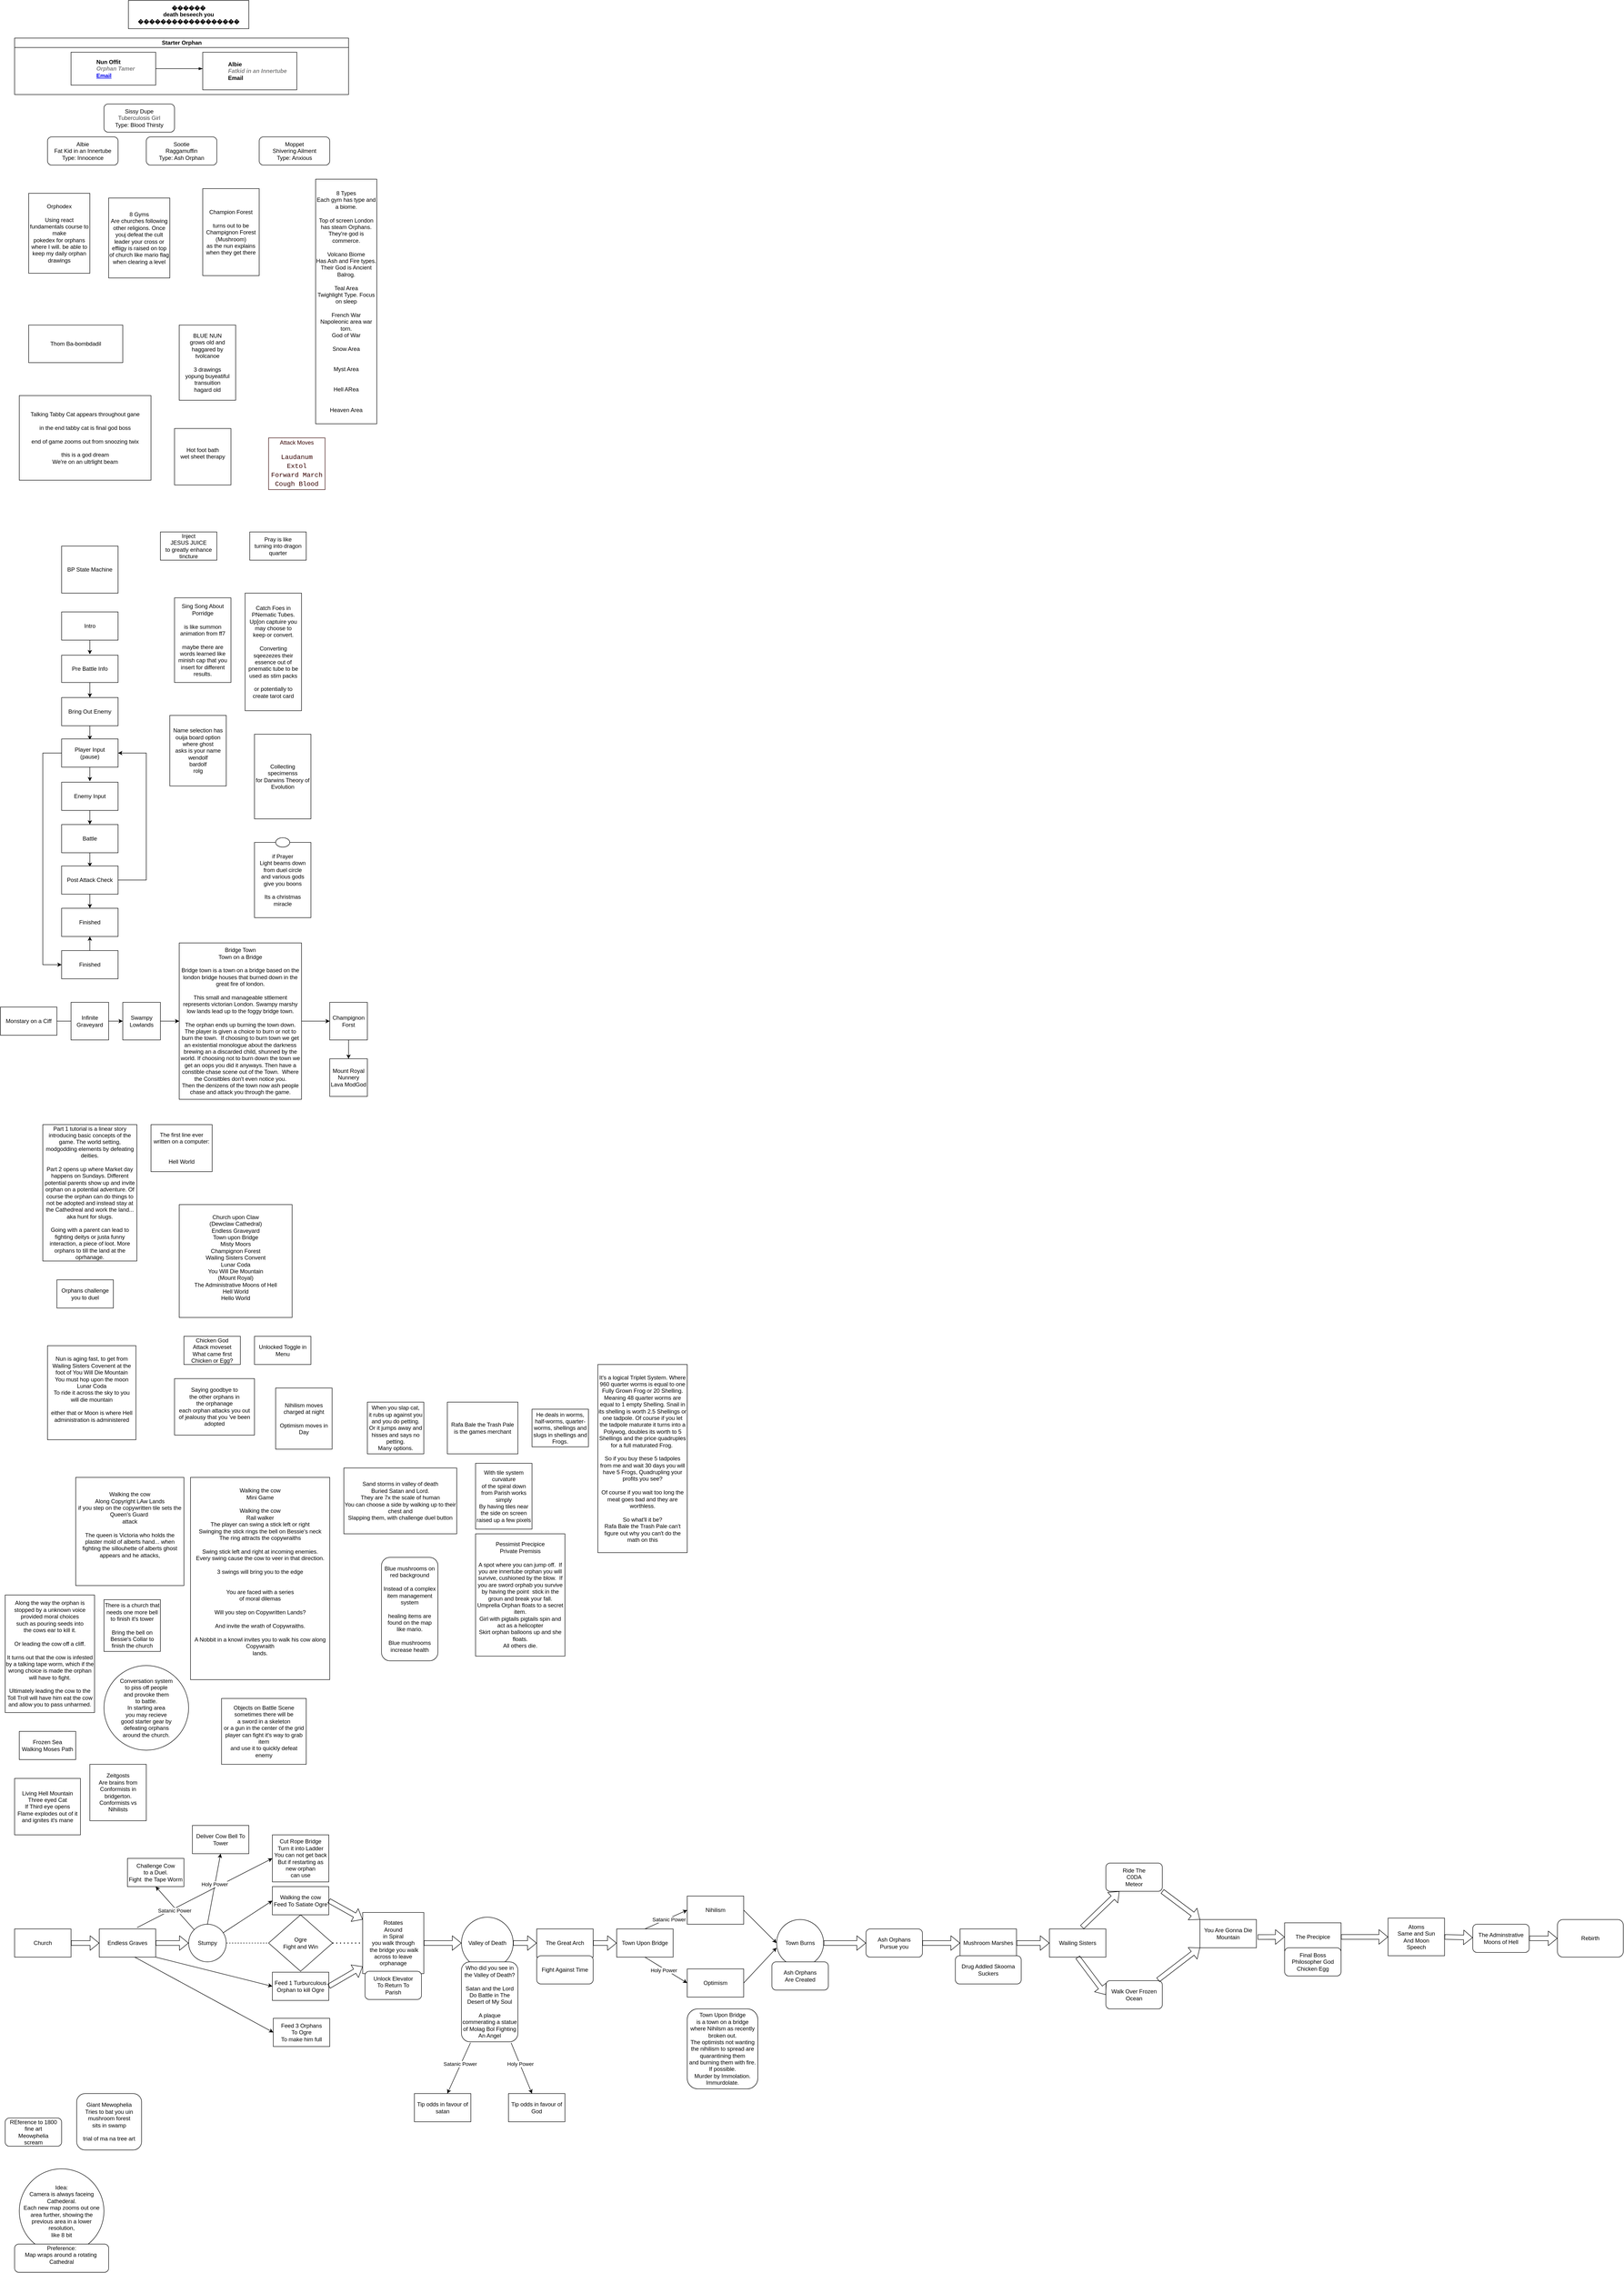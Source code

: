 <mxfile>
    <diagram id="prtHgNgQTEPvFCAcTncT" name="Page-1">
        <mxGraphModel dx="790" dy="664" grid="1" gridSize="10" guides="1" tooltips="1" connect="1" arrows="1" fold="1" page="1" pageScale="1" pageWidth="827" pageHeight="1169" math="0" shadow="0">
            <root>
                <mxCell id="0"/>
                <mxCell id="1" parent="0"/>
                <mxCell id="dNxyNK7c78bLwvsdeMH5-11" value="Starter Orphan" style="swimlane;html=1;startSize=20;horizontal=1;containerType=tree;glass=0;" parent="1" vertex="1">
                    <mxGeometry x="40" y="80" width="710" height="120" as="geometry"/>
                </mxCell>
                <UserObject label="%name%&lt;br&gt;&lt;i style=&quot;color: gray&quot;&gt;%position%&lt;/i&gt;&lt;br&gt;&lt;a href=&quot;mailto:%email%&quot;&gt;Email&lt;/a&gt;" name="Nun Offit" position="Orphan Tamer" location="Office 1" email="me@example.com" placeholders="1" link="https://www.draw.io" id="dNxyNK7c78bLwvsdeMH5-12">
                    <mxCell style="label;image=https://cdn3.iconfinder.com/data/icons/user-avatars-1/512/users-3-128.png;whiteSpace=wrap;html=1;rounded=0;glass=0;treeMoving=1;treeFolding=1;" parent="dNxyNK7c78bLwvsdeMH5-11" vertex="1">
                        <mxGeometry x="120" y="30" width="180" height="70" as="geometry"/>
                    </mxCell>
                </UserObject>
                <mxCell id="dNxyNK7c78bLwvsdeMH5-13" value="" style="endArrow=blockThin;endFill=1;fontSize=11;edgeStyle=elbowEdgeStyle;elbow=vertical;rounded=0;" parent="dNxyNK7c78bLwvsdeMH5-11" source="dNxyNK7c78bLwvsdeMH5-12" target="dNxyNK7c78bLwvsdeMH5-14" edge="1">
                    <mxGeometry relative="1" as="geometry"/>
                </mxCell>
                <UserObject label="Albie&lt;br&gt;&lt;i style=&quot;color: gray&quot;&gt;Fatkid in an Innertube&lt;/i&gt;&lt;br&gt;Email" name="Priest Peter Phillips" position="Orphan Tamer" location="Office 2" placeholders="1" id="dNxyNK7c78bLwvsdeMH5-14">
                    <mxCell style="label;image=https://cdn3.iconfinder.com/data/icons/user-avatars-1/512/users-10-3-128.png;whiteSpace=wrap;html=1;rounded=0;glass=0;treeFolding=1;treeMoving=1;" parent="dNxyNK7c78bLwvsdeMH5-11" vertex="1">
                        <mxGeometry x="400" y="30" width="200" height="80" as="geometry"/>
                    </mxCell>
                </UserObject>
                <mxCell id="9H34w2Jh71Ep6UbLUVoz-1" value="&lt;div&gt;Albie&lt;/div&gt;Fat Kid in an Innertube&lt;div&gt;Type: Innocence&lt;/div&gt;" style="rounded=1;whiteSpace=wrap;html=1;" parent="1" vertex="1">
                    <mxGeometry x="110" y="290" width="150" height="60" as="geometry"/>
                </mxCell>
                <mxCell id="9H34w2Jh71Ep6UbLUVoz-2" value="&lt;div&gt;Sootie&lt;/div&gt;Raggamuffin&lt;br&gt;&lt;div&gt;Type: Ash Orphan&lt;/div&gt;" style="rounded=1;whiteSpace=wrap;html=1;" parent="1" vertex="1">
                    <mxGeometry x="320" y="290" width="150" height="60" as="geometry"/>
                </mxCell>
                <mxCell id="9H34w2Jh71Ep6UbLUVoz-3" value="&lt;div&gt;Moppet&lt;/div&gt;Shivering Ailment&lt;br&gt;&lt;div&gt;Type: Anxious&lt;/div&gt;" style="rounded=1;whiteSpace=wrap;html=1;" parent="1" vertex="1">
                    <mxGeometry x="560" y="290" width="150" height="60" as="geometry"/>
                </mxCell>
                <mxCell id="c4BANhSZFIQ7KN4WRA-t-1" value="Orphodex&lt;div&gt;&lt;br&gt;&lt;/div&gt;&lt;div&gt;Using react fundamentals course to make&lt;/div&gt;&lt;div&gt;pokedex for orphans where I will. be able to keep my daily orphan drawings&lt;/div&gt;" style="rounded=0;whiteSpace=wrap;html=1;" parent="1" vertex="1">
                    <mxGeometry x="70" y="410" width="130" height="170" as="geometry"/>
                </mxCell>
                <mxCell id="lMN6it-LYemtHTq4qIZc-1" value="8 Gyms&lt;div&gt;Are churches following other religions. Once youj defeat the cult leader your cross or effiigy is raised on top of church like mario flag when clearing a level&lt;/div&gt;" style="rounded=0;whiteSpace=wrap;html=1;" parent="1" vertex="1">
                    <mxGeometry x="240" y="420" width="130" height="170" as="geometry"/>
                </mxCell>
                <mxCell id="lMN6it-LYemtHTq4qIZc-2" value="&lt;div&gt;8 Types&lt;/div&gt;&lt;div&gt;Each gym has type and a biome.&lt;/div&gt;&lt;div&gt;&lt;br&gt;&lt;/div&gt;&lt;div&gt;Top of screen London has steam Orphans.&lt;/div&gt;&lt;div&gt;They&#39;re god is commerce.&lt;/div&gt;&lt;div&gt;&lt;br&gt;&lt;/div&gt;&lt;div&gt;Volcano Biome&lt;br&gt;Has Ash and Fire types. Their God is Ancient Balrog.&lt;/div&gt;&lt;div&gt;&lt;br&gt;&lt;/div&gt;&lt;div&gt;Teal Area&lt;/div&gt;&lt;div&gt;Twighlight Type. Focus on sleep&lt;/div&gt;&lt;div&gt;&lt;br&gt;&lt;/div&gt;&lt;div&gt;French War&lt;br&gt;Napoleonic area war torn.&lt;br&gt;God of War&lt;/div&gt;&lt;div&gt;&lt;br&gt;&lt;/div&gt;&lt;div&gt;Snow Area&lt;br&gt;&lt;br&gt;&lt;br&gt;Myst Area&lt;br&gt;&lt;br&gt;&lt;/div&gt;&lt;div&gt;&lt;br&gt;&lt;/div&gt;&lt;div&gt;Hell ARea&lt;/div&gt;&lt;div&gt;&lt;br&gt;&lt;/div&gt;&lt;div&gt;&lt;br&gt;&lt;/div&gt;&lt;div&gt;Heaven Area&lt;/div&gt;" style="rounded=0;whiteSpace=wrap;html=1;" parent="1" vertex="1">
                    <mxGeometry x="680" y="380" width="130" height="520" as="geometry"/>
                </mxCell>
                <mxCell id="1dcjqhPWXCqPS0pfsLZp-1" value="BP State Machine" style="rounded=0;whiteSpace=wrap;html=1;" parent="1" vertex="1">
                    <mxGeometry x="140" y="1160" width="120" height="100" as="geometry"/>
                </mxCell>
                <mxCell id="1dcjqhPWXCqPS0pfsLZp-2" value="Intro" style="rounded=0;whiteSpace=wrap;html=1;" parent="1" vertex="1">
                    <mxGeometry x="140" y="1300" width="120" height="60" as="geometry"/>
                </mxCell>
                <mxCell id="1dcjqhPWXCqPS0pfsLZp-5" value="" style="endArrow=classic;html=1;rounded=0;exitX=0.5;exitY=1;exitDx=0;exitDy=0;entryX=0.5;entryY=0;entryDx=0;entryDy=0;" parent="1" source="1dcjqhPWXCqPS0pfsLZp-2" edge="1">
                    <mxGeometry width="50" height="50" relative="1" as="geometry">
                        <mxPoint x="390" y="1340" as="sourcePoint"/>
                        <mxPoint x="200" y="1390" as="targetPoint"/>
                    </mxGeometry>
                </mxCell>
                <mxCell id="1dcjqhPWXCqPS0pfsLZp-6" value="Pre Battle Info" style="rounded=0;whiteSpace=wrap;html=1;" parent="1" vertex="1">
                    <mxGeometry x="140" y="1392" width="120" height="58" as="geometry"/>
                </mxCell>
                <mxCell id="1dcjqhPWXCqPS0pfsLZp-7" value="" style="endArrow=classic;html=1;rounded=0;exitX=0.5;exitY=1;exitDx=0;exitDy=0;entryX=0.5;entryY=0;entryDx=0;entryDy=0;" parent="1" source="1dcjqhPWXCqPS0pfsLZp-6" edge="1">
                    <mxGeometry width="50" height="50" relative="1" as="geometry">
                        <mxPoint x="390" y="1432" as="sourcePoint"/>
                        <mxPoint x="200" y="1482" as="targetPoint"/>
                    </mxGeometry>
                </mxCell>
                <mxCell id="1dcjqhPWXCqPS0pfsLZp-8" value="Bring Out Enemy" style="rounded=0;whiteSpace=wrap;html=1;" parent="1" vertex="1">
                    <mxGeometry x="140" y="1482" width="120" height="60" as="geometry"/>
                </mxCell>
                <mxCell id="1dcjqhPWXCqPS0pfsLZp-9" value="" style="endArrow=classic;html=1;rounded=0;exitX=0.5;exitY=1;exitDx=0;exitDy=0;entryX=0.5;entryY=0;entryDx=0;entryDy=0;" parent="1" source="1dcjqhPWXCqPS0pfsLZp-8" edge="1">
                    <mxGeometry width="50" height="50" relative="1" as="geometry">
                        <mxPoint x="390" y="1522" as="sourcePoint"/>
                        <mxPoint x="200" y="1572" as="targetPoint"/>
                    </mxGeometry>
                </mxCell>
                <mxCell id="1dcjqhPWXCqPS0pfsLZp-10" value="Player Input&lt;br&gt;(pause)" style="rounded=0;whiteSpace=wrap;html=1;" parent="1" vertex="1">
                    <mxGeometry x="140" y="1570" width="120" height="60" as="geometry"/>
                </mxCell>
                <mxCell id="1dcjqhPWXCqPS0pfsLZp-11" value="" style="endArrow=classic;html=1;rounded=0;exitX=0.5;exitY=1;exitDx=0;exitDy=0;entryX=0.5;entryY=0;entryDx=0;entryDy=0;" parent="1" source="1dcjqhPWXCqPS0pfsLZp-10" edge="1">
                    <mxGeometry width="50" height="50" relative="1" as="geometry">
                        <mxPoint x="390" y="1610" as="sourcePoint"/>
                        <mxPoint x="200" y="1660" as="targetPoint"/>
                    </mxGeometry>
                </mxCell>
                <mxCell id="1dcjqhPWXCqPS0pfsLZp-12" value="Enemy Input" style="rounded=0;whiteSpace=wrap;html=1;" parent="1" vertex="1">
                    <mxGeometry x="140" y="1662" width="120" height="60" as="geometry"/>
                </mxCell>
                <mxCell id="1dcjqhPWXCqPS0pfsLZp-13" value="" style="endArrow=classic;html=1;rounded=0;exitX=0.5;exitY=1;exitDx=0;exitDy=0;entryX=0.5;entryY=0;entryDx=0;entryDy=0;" parent="1" source="1dcjqhPWXCqPS0pfsLZp-12" edge="1">
                    <mxGeometry width="50" height="50" relative="1" as="geometry">
                        <mxPoint x="390" y="1702" as="sourcePoint"/>
                        <mxPoint x="200" y="1752" as="targetPoint"/>
                    </mxGeometry>
                </mxCell>
                <mxCell id="1dcjqhPWXCqPS0pfsLZp-14" value="Battle" style="rounded=0;whiteSpace=wrap;html=1;" parent="1" vertex="1">
                    <mxGeometry x="140" y="1752" width="120" height="60" as="geometry"/>
                </mxCell>
                <mxCell id="1dcjqhPWXCqPS0pfsLZp-15" value="" style="endArrow=classic;html=1;rounded=0;exitX=0.5;exitY=1;exitDx=0;exitDy=0;entryX=0.5;entryY=0;entryDx=0;entryDy=0;" parent="1" source="1dcjqhPWXCqPS0pfsLZp-14" edge="1">
                    <mxGeometry width="50" height="50" relative="1" as="geometry">
                        <mxPoint x="390" y="1792" as="sourcePoint"/>
                        <mxPoint x="200" y="1842" as="targetPoint"/>
                    </mxGeometry>
                </mxCell>
                <mxCell id="1dcjqhPWXCqPS0pfsLZp-16" value="" style="endArrow=classic;html=1;rounded=0;entryX=1;entryY=0.5;entryDx=0;entryDy=0;exitX=1;exitY=0.5;exitDx=0;exitDy=0;" parent="1" source="1dcjqhPWXCqPS0pfsLZp-18" target="1dcjqhPWXCqPS0pfsLZp-10" edge="1">
                    <mxGeometry width="50" height="50" relative="1" as="geometry">
                        <mxPoint x="320" y="1880" as="sourcePoint"/>
                        <mxPoint x="440" y="1540" as="targetPoint"/>
                        <Array as="points">
                            <mxPoint x="320" y="1870"/>
                            <mxPoint x="320" y="1600"/>
                        </Array>
                    </mxGeometry>
                </mxCell>
                <mxCell id="1dcjqhPWXCqPS0pfsLZp-17" value="" style="endArrow=classic;html=1;rounded=0;exitX=0;exitY=0.5;exitDx=0;exitDy=0;entryX=0;entryY=0.5;entryDx=0;entryDy=0;" parent="1" source="1dcjqhPWXCqPS0pfsLZp-10" target="1dcjqhPWXCqPS0pfsLZp-23" edge="1">
                    <mxGeometry width="50" height="50" relative="1" as="geometry">
                        <mxPoint x="390" y="1580" as="sourcePoint"/>
                        <mxPoint x="90" y="2080" as="targetPoint"/>
                        <Array as="points">
                            <mxPoint x="100" y="1600"/>
                            <mxPoint x="100" y="2050"/>
                        </Array>
                    </mxGeometry>
                </mxCell>
                <mxCell id="1dcjqhPWXCqPS0pfsLZp-18" value="Post Attack Check" style="rounded=0;whiteSpace=wrap;html=1;" parent="1" vertex="1">
                    <mxGeometry x="140" y="1840" width="120" height="60" as="geometry"/>
                </mxCell>
                <mxCell id="1dcjqhPWXCqPS0pfsLZp-19" value="" style="endArrow=classic;html=1;rounded=0;exitX=0.5;exitY=1;exitDx=0;exitDy=0;entryX=0.5;entryY=0;entryDx=0;entryDy=0;" parent="1" source="1dcjqhPWXCqPS0pfsLZp-18" edge="1">
                    <mxGeometry width="50" height="50" relative="1" as="geometry">
                        <mxPoint x="390" y="1880" as="sourcePoint"/>
                        <mxPoint x="200" y="1930" as="targetPoint"/>
                    </mxGeometry>
                </mxCell>
                <mxCell id="1dcjqhPWXCqPS0pfsLZp-20" value="Finished" style="rounded=0;whiteSpace=wrap;html=1;" parent="1" vertex="1">
                    <mxGeometry x="140" y="1930" width="120" height="60" as="geometry"/>
                </mxCell>
                <mxCell id="1dcjqhPWXCqPS0pfsLZp-23" value="Finished" style="rounded=0;whiteSpace=wrap;html=1;" parent="1" vertex="1">
                    <mxGeometry x="140" y="2020" width="120" height="60" as="geometry"/>
                </mxCell>
                <mxCell id="1dcjqhPWXCqPS0pfsLZp-26" value="" style="edgeStyle=orthogonalEdgeStyle;rounded=0;orthogonalLoop=1;jettySize=auto;html=1;" parent="1" edge="1">
                    <mxGeometry relative="1" as="geometry">
                        <mxPoint x="200" y="2020" as="sourcePoint"/>
                        <mxPoint x="200" y="1990" as="targetPoint"/>
                        <Array as="points">
                            <mxPoint x="200" y="2010"/>
                            <mxPoint x="200" y="2010"/>
                        </Array>
                    </mxGeometry>
                </mxCell>
                <mxCell id="1dcjqhPWXCqPS0pfsLZp-27" value="BLUE NUN&lt;div&gt;grows old and haggared by tvolcanoe&lt;/div&gt;&lt;div&gt;&lt;br&gt;&lt;/div&gt;&lt;div&gt;3 drawings&lt;/div&gt;&lt;div&gt;yopung buyeatiful&lt;/div&gt;&lt;div&gt;transuition&lt;/div&gt;&lt;div&gt;hagard old&lt;/div&gt;" style="rounded=0;whiteSpace=wrap;html=1;" parent="1" vertex="1">
                    <mxGeometry x="390" y="690" width="120" height="160" as="geometry"/>
                </mxCell>
                <mxCell id="1dcjqhPWXCqPS0pfsLZp-28" value="Thom Ba-bombdadil" style="rounded=0;whiteSpace=wrap;html=1;" parent="1" vertex="1">
                    <mxGeometry x="70" y="690" width="200" height="80" as="geometry"/>
                </mxCell>
                <mxCell id="EJm_T1MfFVbmYTKbSGmN-1" value="Champion Forest&lt;div&gt;&lt;br&gt;&lt;/div&gt;&lt;div&gt;turns out to be&lt;/div&gt;&lt;div&gt;Champignon Forest&lt;/div&gt;&lt;div&gt;(Mushroom)&lt;/div&gt;&lt;div&gt;as the nun explains&lt;/div&gt;&lt;div&gt;when they get there&lt;/div&gt;" style="rounded=0;whiteSpace=wrap;html=1;" parent="1" vertex="1">
                    <mxGeometry x="440" y="400" width="120" height="185" as="geometry"/>
                </mxCell>
                <mxCell id="NaM-DlOi4ERBnAFPFXcm-1" value="Talking Tabby Cat appears throughout gane&lt;div&gt;&lt;br&gt;&lt;/div&gt;&lt;div&gt;in the end tabby cat is final god boss&lt;/div&gt;&lt;div&gt;&lt;br&gt;&lt;/div&gt;&lt;div&gt;end of game zooms out from snoozing twix&lt;/div&gt;&lt;div&gt;&lt;br&gt;&lt;/div&gt;&lt;div&gt;this is a god dream&lt;/div&gt;&lt;div&gt;We&#39;re on an ultrlight beam&lt;/div&gt;" style="rounded=0;whiteSpace=wrap;html=1;" parent="1" vertex="1">
                    <mxGeometry x="50" y="840" width="280" height="180" as="geometry"/>
                </mxCell>
                <mxCell id="_eeatI-6LmOxNyW0kUMp-2" value="Inject&lt;br&gt;JESUS JUICE&lt;div&gt;to greatly enhance tincture&lt;/div&gt;" style="rounded=0;whiteSpace=wrap;html=1;" parent="1" vertex="1">
                    <mxGeometry x="350" y="1130" width="120" height="60" as="geometry"/>
                </mxCell>
                <mxCell id="_eeatI-6LmOxNyW0kUMp-3" value="Sing Song About&lt;div&gt;Porridge&lt;/div&gt;&lt;div&gt;&lt;br&gt;&lt;/div&gt;&lt;div&gt;is like summon animation from ff7&lt;/div&gt;&lt;div&gt;&lt;br&gt;&lt;/div&gt;&lt;div&gt;maybe there are words learned like minish cap that you insert for different results.&lt;/div&gt;" style="rounded=0;whiteSpace=wrap;html=1;" parent="1" vertex="1">
                    <mxGeometry x="380" y="1270" width="120" height="180" as="geometry"/>
                </mxCell>
                <mxCell id="_eeatI-6LmOxNyW0kUMp-4" value="Pray is like&lt;div&gt;turning into dragon quarter&lt;/div&gt;" style="rounded=0;whiteSpace=wrap;html=1;" parent="1" vertex="1">
                    <mxGeometry x="540" y="1130" width="120" height="60" as="geometry"/>
                </mxCell>
                <mxCell id="WhSgem01bFfFkYUl3J8e-1" value="&lt;div&gt;&lt;b&gt;������&lt;/b&gt;&lt;/div&gt;&lt;b&gt;death beseech you&lt;/b&gt;&lt;div&gt;&lt;b&gt;������&lt;/b&gt;&lt;span style=&quot;background-color: transparent;&quot;&gt;&lt;b&gt;������&lt;/b&gt;&lt;/span&gt;&lt;span style=&quot;background-color: transparent;&quot;&gt;&lt;b&gt;������&lt;br&gt;&lt;/b&gt;&lt;/span&gt;&lt;/div&gt;" style="rounded=0;whiteSpace=wrap;html=1;" parent="1" vertex="1">
                    <mxGeometry x="282" width="256" height="60" as="geometry"/>
                </mxCell>
                <mxCell id="WhSgem01bFfFkYUl3J8e-2" value="Catch Foes in PNematic Tubes.&lt;div&gt;Up[on captuire you may choose to&lt;/div&gt;&lt;div&gt;keep or convert.&lt;/div&gt;&lt;div&gt;&lt;br&gt;&lt;/div&gt;&lt;div&gt;Converting sqeezezes their essence out of pnematic tube to be used as stim packs&lt;/div&gt;&lt;div&gt;&lt;br&gt;&lt;/div&gt;&lt;div&gt;or potentially to create tarot card&lt;/div&gt;" style="rounded=0;whiteSpace=wrap;html=1;" parent="1" vertex="1">
                    <mxGeometry x="530" y="1260" width="120" height="250" as="geometry"/>
                </mxCell>
                <mxCell id="WhSgem01bFfFkYUl3J8e-3" value="Name selection has&lt;div&gt;ouija board option&lt;/div&gt;&lt;div&gt;where ghost&lt;/div&gt;&lt;div&gt;asks is your name wendolf&lt;/div&gt;&lt;div&gt;bardolf&lt;/div&gt;&lt;div&gt;rolg&lt;/div&gt;" style="rounded=0;whiteSpace=wrap;html=1;" parent="1" vertex="1">
                    <mxGeometry x="370" y="1520" width="120" height="150" as="geometry"/>
                </mxCell>
                <mxCell id="WhSgem01bFfFkYUl3J8e-4" value="Collecting specimenss&lt;div&gt;for Darwins Theory of&lt;/div&gt;&lt;div&gt;Evolution&lt;/div&gt;" style="rounded=0;whiteSpace=wrap;html=1;" parent="1" vertex="1">
                    <mxGeometry x="550" y="1560" width="120" height="180" as="geometry"/>
                </mxCell>
                <mxCell id="QeXgW6aQJEQ1C3spduMK-1" value="Hot foot bath&lt;div&gt;wet sheet therapy&lt;/div&gt;&lt;div&gt;&lt;br&gt;&lt;/div&gt;" style="rounded=0;whiteSpace=wrap;html=1;" parent="1" vertex="1">
                    <mxGeometry x="380" y="910" width="120" height="120" as="geometry"/>
                </mxCell>
                <mxCell id="zhvqqRehltlr2zDm-ukN-1" value="&lt;font style=&quot;color: rgb(51, 0, 0);&quot;&gt;Attack Moves&lt;/font&gt;&lt;div&gt;&lt;font style=&quot;color: rgb(51, 0, 0);&quot;&gt;&lt;br&gt;&lt;/font&gt;&lt;/div&gt;&lt;div&gt;&lt;div style=&quot;font-family: &amp;quot;Operator Mono Lig&amp;quot;, Menlo, Monaco, &amp;quot;Courier New&amp;quot;, monospace, Consolas, &amp;quot;Courier New&amp;quot;, monospace; font-size: 14px; line-height: 19px; white-space: pre;&quot;&gt;&lt;span style=&quot;background-color: light-dark(#ffffff, var(--ge-dark-color, #121212));&quot;&gt;&lt;font style=&quot;color: rgb(51, 0, 0);&quot;&gt;Laudanum&lt;/font&gt;&lt;/span&gt;&lt;/div&gt;&lt;/div&gt;&lt;div style=&quot;font-family: &amp;quot;Operator Mono Lig&amp;quot;, Menlo, Monaco, &amp;quot;Courier New&amp;quot;, monospace, Consolas, &amp;quot;Courier New&amp;quot;, monospace; font-size: 14px; line-height: 19px; white-space: pre; color: rgb(239, 240, 235);&quot;&gt;&lt;div style=&quot;line-height: 19px;&quot;&gt;&lt;span style=&quot;background-color: light-dark(#ffffff, var(--ge-dark-color, #121212)); color: rgb(90, 247, 142);&quot;&gt;&lt;font style=&quot;color: rgb(51, 0, 0);&quot;&gt;Extol&lt;/font&gt;&lt;/span&gt;&lt;/div&gt;&lt;div style=&quot;line-height: 19px;&quot;&gt;&lt;span style=&quot;background-color: light-dark(#ffffff, var(--ge-dark-color, #121212)); color: rgb(90, 247, 142);&quot;&gt;&lt;font style=&quot;color: rgb(51, 0, 0);&quot;&gt;Forward March&lt;/font&gt;&lt;/span&gt;&lt;/div&gt;&lt;div style=&quot;line-height: 19px;&quot;&gt;&lt;div style=&quot;line-height: 19px;&quot;&gt;&lt;span style=&quot;background-color: light-dark(#ffffff, var(--ge-dark-color, #121212)); color: rgb(90, 247, 142);&quot;&gt;&lt;font style=&quot;color: rgb(51, 0, 0);&quot;&gt;Cough Blood&lt;/font&gt;&lt;/span&gt;&lt;/div&gt;&lt;/div&gt;&lt;/div&gt;" style="rounded=0;whiteSpace=wrap;html=1;strokeColor=#330000;" parent="1" vertex="1">
                    <mxGeometry x="580" y="930" width="120" height="110" as="geometry"/>
                </mxCell>
                <mxCell id="qNe9hVO4kIWgMy4WHAtG-1" value="&lt;div&gt;if Prayer&lt;/div&gt;Light beams down&lt;div&gt;from duel circle&lt;/div&gt;&lt;div&gt;and various gods&lt;/div&gt;&lt;div&gt;give you boons&lt;/div&gt;&lt;div&gt;&lt;br&gt;&lt;/div&gt;&lt;div&gt;Its a christmas&lt;/div&gt;&lt;div&gt;miracle&lt;/div&gt;" style="rounded=0;whiteSpace=wrap;html=1;" parent="1" vertex="1">
                    <mxGeometry x="550" y="1790" width="120" height="160" as="geometry"/>
                </mxCell>
                <mxCell id="qNe9hVO4kIWgMy4WHAtG-2" value="" style="ellipse;whiteSpace=wrap;html=1;" parent="1" vertex="1">
                    <mxGeometry x="595" y="1780" width="30" height="20" as="geometry"/>
                </mxCell>
                <mxCell id="2" value="Bridge Town&lt;br&gt;Town on a Bridge&lt;br&gt;&lt;div&gt;&lt;br&gt;&lt;/div&gt;&lt;div&gt;Bridge town is a town on a bridge based on the london bridge houses that burned down in the great fire of london.&lt;br&gt;&lt;br&gt;This small and manageable sttlement represents victorian London. Swampy marshy low lands lead up to the foggy bridge town.&lt;/div&gt;&lt;div&gt;&lt;br&gt;&lt;/div&gt;&lt;div&gt;The orphan ends up burning the town down. The player is given a choice to burn or not to burn the town.&amp;nbsp; If choosing to burn town we get an existential monologue about the darkness brewing an a discarded child, shunned by the world. If choosing not to burn down the town we get an oops you did it anyways. Then have a constible chase scene out of the Town.&amp;nbsp; Where the Consitbles don&#39;t even notice you.&lt;/div&gt;&lt;div&gt;Then the denizens of the town now ash people chase and attack you through the game.&lt;/div&gt;" style="rounded=0;whiteSpace=wrap;html=1;" parent="1" vertex="1">
                    <mxGeometry x="390" y="2003.75" width="260" height="332.5" as="geometry"/>
                </mxCell>
                <mxCell id="3" value="Monstary on a Ciff" style="rounded=0;whiteSpace=wrap;html=1;" parent="1" vertex="1">
                    <mxGeometry x="10" y="2140" width="120" height="60" as="geometry"/>
                </mxCell>
                <mxCell id="4" value="" style="endArrow=classic;html=1;exitX=1;exitY=0.5;exitDx=0;exitDy=0;" parent="1" source="3" edge="1">
                    <mxGeometry width="50" height="50" relative="1" as="geometry">
                        <mxPoint x="380" y="2240" as="sourcePoint"/>
                        <mxPoint x="200" y="2170" as="targetPoint"/>
                    </mxGeometry>
                </mxCell>
                <mxCell id="5" value="Infinite&lt;div&gt;Graveyard&lt;/div&gt;" style="whiteSpace=wrap;html=1;aspect=fixed;" parent="1" vertex="1">
                    <mxGeometry x="160" y="2130" width="80" height="80" as="geometry"/>
                </mxCell>
                <mxCell id="6" value="" style="endArrow=classic;html=1;exitX=1;exitY=0.5;exitDx=0;exitDy=0;entryX=0;entryY=0.5;entryDx=0;entryDy=0;" parent="1" source="7" target="2" edge="1">
                    <mxGeometry width="50" height="50" relative="1" as="geometry">
                        <mxPoint x="260" y="2240" as="sourcePoint"/>
                        <mxPoint x="310" y="2190" as="targetPoint"/>
                    </mxGeometry>
                </mxCell>
                <mxCell id="8" value="" style="endArrow=classic;html=1;exitX=1;exitY=0.5;exitDx=0;exitDy=0;entryX=0;entryY=0.5;entryDx=0;entryDy=0;" parent="1" source="5" target="7" edge="1">
                    <mxGeometry width="50" height="50" relative="1" as="geometry">
                        <mxPoint x="280" y="2170" as="sourcePoint"/>
                        <mxPoint x="390" y="2170" as="targetPoint"/>
                    </mxGeometry>
                </mxCell>
                <mxCell id="7" value="Swampy&lt;div&gt;Lowlands&lt;/div&gt;" style="whiteSpace=wrap;html=1;aspect=fixed;" parent="1" vertex="1">
                    <mxGeometry x="270" y="2130" width="80" height="80" as="geometry"/>
                </mxCell>
                <mxCell id="9" value="Champignon Forst" style="whiteSpace=wrap;html=1;aspect=fixed;" parent="1" vertex="1">
                    <mxGeometry x="710" y="2130" width="80" height="80" as="geometry"/>
                </mxCell>
                <mxCell id="10" value="" style="endArrow=classic;html=1;exitX=1;exitY=0.5;exitDx=0;exitDy=0;entryX=0;entryY=0.5;entryDx=0;entryDy=0;" parent="1" source="2" target="9" edge="1">
                    <mxGeometry width="50" height="50" relative="1" as="geometry">
                        <mxPoint x="710" y="2240" as="sourcePoint"/>
                        <mxPoint x="760" y="2190" as="targetPoint"/>
                    </mxGeometry>
                </mxCell>
                <mxCell id="11" value="" style="endArrow=classic;html=1;exitX=0.5;exitY=1;exitDx=0;exitDy=0;entryX=0.5;entryY=0;entryDx=0;entryDy=0;" parent="1" source="9" target="12" edge="1">
                    <mxGeometry width="50" height="50" relative="1" as="geometry">
                        <mxPoint x="710" y="2240" as="sourcePoint"/>
                        <mxPoint x="750" y="2260" as="targetPoint"/>
                    </mxGeometry>
                </mxCell>
                <mxCell id="12" value="Mount Royal&lt;div&gt;Nunnery&lt;/div&gt;&lt;div&gt;Lava ModGod&lt;/div&gt;" style="whiteSpace=wrap;html=1;aspect=fixed;" parent="1" vertex="1">
                    <mxGeometry x="710" y="2250" width="80" height="80" as="geometry"/>
                </mxCell>
                <mxCell id="13" value="&lt;div&gt;&lt;span style=&quot;color: rgb(0, 0, 0);&quot;&gt;Sissy Dupe&lt;/span&gt;&lt;/div&gt;&lt;span style=&quot;color: rgb(63, 63, 63);&quot;&gt;Tuberculosis Girl&lt;/span&gt;&lt;br&gt;&lt;div&gt;Type: Blood Thirsty&lt;/div&gt;" style="rounded=1;whiteSpace=wrap;html=1;" parent="1" vertex="1">
                    <mxGeometry x="230" y="220" width="150" height="60" as="geometry"/>
                </mxCell>
                <mxCell id="14" value="Part 1 tutorial is a linear story introducing basic concepts of the game. The world setting, modgodding elements by defeating deities.&lt;div&gt;&lt;br&gt;&lt;/div&gt;&lt;div&gt;Part 2 opens up where Market day happens on Sundays. Different potential parents show up and invite orphan on a potential adventure. Of course the orphan can do things to not be adopted and instead stay at the Cathedreal and work the land... aka hunt for slugs.&lt;/div&gt;&lt;div&gt;&lt;br&gt;&lt;/div&gt;&lt;div&gt;Going with a parent can lead to fighting deitys or justa funny interaction, a piece of loot. More orphans to till the land at the oprhanage.&lt;/div&gt;" style="rounded=0;whiteSpace=wrap;html=1;" parent="1" vertex="1">
                    <mxGeometry x="100" y="2390" width="200" height="290" as="geometry"/>
                </mxCell>
                <mxCell id="15" value="The first line ever written on a computer:&lt;div&gt;&lt;br&gt;&lt;/div&gt;&lt;div&gt;&lt;br&gt;&lt;/div&gt;&lt;div&gt;Hell World&lt;/div&gt;" style="rounded=0;whiteSpace=wrap;html=1;" parent="1" vertex="1">
                    <mxGeometry x="330" y="2390" width="130" height="100" as="geometry"/>
                </mxCell>
                <mxCell id="YjPkbUaIYx_jNYHQSDdL-15" value="&lt;div&gt;&lt;span style=&quot;background-color: transparent; color: light-dark(rgb(0, 0, 0), rgb(255, 255, 255));&quot;&gt;Church upon Claw&lt;/span&gt;&lt;/div&gt;&lt;div&gt;&lt;span style=&quot;background-color: transparent; color: light-dark(rgb(0, 0, 0), rgb(255, 255, 255));&quot;&gt;(&lt;/span&gt;&lt;span style=&quot;background-color: transparent; color: light-dark(rgb(0, 0, 0), rgb(255, 255, 255));&quot;&gt;Dewclaw Cathedral)&lt;/span&gt;&lt;/div&gt;&lt;div&gt;Endless Graveyard&lt;/div&gt;&lt;div&gt;Town upon Bridge&lt;/div&gt;&lt;div&gt;Misty Moors&lt;/div&gt;&lt;div&gt;Champignon Forest&lt;/div&gt;&lt;div&gt;Wailing Sisters Convent&lt;/div&gt;&lt;div&gt;Lunar Coda&lt;/div&gt;&lt;div&gt;You Will Die Mountain&lt;/div&gt;&lt;div&gt;(Mount Royal)&lt;/div&gt;&lt;div&gt;The Administrative Moons of Hell&lt;/div&gt;&lt;div&gt;Hell World&lt;/div&gt;&lt;div&gt;Hello World&lt;/div&gt;&lt;div&gt;&lt;br&gt;&lt;/div&gt;" style="rounded=0;whiteSpace=wrap;html=1;" parent="1" vertex="1">
                    <mxGeometry x="390" y="2560" width="240" height="240" as="geometry"/>
                </mxCell>
                <mxCell id="YjPkbUaIYx_jNYHQSDdL-16" value="Nun is aging fast, to get from Wailing Sisters Covenent at the foot of You Will Die Mountain&lt;div&gt;You must hop upon the moon&lt;/div&gt;&lt;div&gt;Lunar Coda&lt;/div&gt;&lt;div&gt;To ride it across the sky to you&lt;/div&gt;&lt;div&gt;will die mountain&lt;/div&gt;&lt;div&gt;&lt;br&gt;&lt;/div&gt;&lt;div&gt;either that or Moon is where Hell administration is administered&lt;br&gt;&lt;div&gt;&lt;br&gt;&lt;/div&gt;&lt;/div&gt;" style="rounded=0;whiteSpace=wrap;html=1;" parent="1" vertex="1">
                    <mxGeometry x="110" y="2860" width="188" height="200" as="geometry"/>
                </mxCell>
                <mxCell id="YjPkbUaIYx_jNYHQSDdL-17" value="Chicken God&lt;div&gt;Attack moveset&lt;/div&gt;&lt;div&gt;What came first&lt;/div&gt;&lt;div&gt;Chicken or Egg?&lt;/div&gt;" style="rounded=0;whiteSpace=wrap;html=1;" parent="1" vertex="1">
                    <mxGeometry x="400" y="2840" width="120" height="60" as="geometry"/>
                </mxCell>
                <mxCell id="16" value="Unlocked Toggle in Menu" style="rounded=0;whiteSpace=wrap;html=1;" parent="1" vertex="1">
                    <mxGeometry x="550" y="2840" width="120" height="60" as="geometry"/>
                </mxCell>
                <mxCell id="58IuxtUkfn7E68bcIEmH-16" value="Nihilism moves charged at night&lt;div&gt;&lt;br&gt;&lt;/div&gt;&lt;div&gt;Optimism moves in Day&lt;/div&gt;" style="rounded=0;whiteSpace=wrap;html=1;" parent="1" vertex="1">
                    <mxGeometry x="595" y="2950" width="120" height="130" as="geometry"/>
                </mxCell>
                <mxCell id="17" value="Orphans challenge you to duel" style="rounded=0;whiteSpace=wrap;html=1;" parent="1" vertex="1">
                    <mxGeometry x="130" y="2720" width="120" height="60" as="geometry"/>
                </mxCell>
                <mxCell id="FhYe4CfdeehGhFqYvxai-17" value="Walking the cow&lt;div&gt;Along Copyright LAw Lands&lt;/div&gt;&lt;div&gt;if you step on the copywritten tile sets the Queen&#39;s Guard&amp;nbsp;&lt;/div&gt;&lt;div&gt;attack&lt;/div&gt;&lt;div&gt;&lt;br&gt;&lt;/div&gt;&lt;div&gt;The queen is Victoria who holds the plaster mold of alberts hand... when fighting the sillouhette of alberts ghost appears and he attacks,&lt;/div&gt;&lt;div&gt;&lt;br&gt;&lt;/div&gt;&lt;div&gt;&lt;br&gt;&lt;/div&gt;" style="whiteSpace=wrap;html=1;aspect=fixed;" parent="1" vertex="1">
                    <mxGeometry x="170" y="3140" width="230" height="230" as="geometry"/>
                </mxCell>
                <mxCell id="ge01rvNQZDmTp5gs2OYc-17" value="Walking the cow&lt;div&gt;Mini Game&lt;/div&gt;&lt;div&gt;&lt;br&gt;&lt;/div&gt;&lt;div&gt;Walking the cow&lt;/div&gt;&lt;div&gt;Rail walker&lt;/div&gt;&lt;div&gt;The player can swing a stick left or right&lt;/div&gt;&lt;div&gt;Swinging the stick rings the bell on Bessie&#39;s neck&lt;/div&gt;&lt;div&gt;The ring attracts the copywraiths&lt;/div&gt;&lt;div&gt;&lt;br&gt;&lt;/div&gt;&lt;div&gt;Swing stick left and right at incoming enemies.&lt;/div&gt;&lt;div&gt;Every swing cause the cow to veer in that direction.&lt;/div&gt;&lt;div&gt;&lt;br&gt;&lt;/div&gt;&lt;div&gt;3 swings will bring you to the edge&lt;/div&gt;&lt;div&gt;&lt;br&gt;&lt;div&gt;&lt;br&gt;&lt;/div&gt;&lt;div&gt;You are faced with a series&lt;/div&gt;&lt;div&gt;of moral dilemas&lt;/div&gt;&lt;div&gt;&lt;br&gt;&lt;/div&gt;&lt;div&gt;Will you step on Copywritten Lands?&lt;/div&gt;&lt;div&gt;&lt;br&gt;&lt;/div&gt;&lt;div&gt;And invite the wrath of Copywraiths.&lt;/div&gt;&lt;div&gt;&lt;br&gt;&lt;/div&gt;&lt;div&gt;A Nobbit in a knowl invites you to walk his cow along Copywraith&lt;/div&gt;&lt;div&gt;lands.&lt;/div&gt;&lt;div&gt;&lt;br&gt;&lt;/div&gt;&lt;div&gt;&lt;br&gt;&lt;/div&gt;&lt;/div&gt;" style="rounded=0;whiteSpace=wrap;html=1;" parent="1" vertex="1">
                    <mxGeometry x="414" y="3140" width="296" height="430" as="geometry"/>
                </mxCell>
                <mxCell id="ge01rvNQZDmTp5gs2OYc-18" value="There is a church that&lt;div&gt;needs one more bell&lt;/div&gt;&lt;div&gt;to finish it&#39;s tower&lt;/div&gt;&lt;div&gt;&lt;br&gt;&lt;/div&gt;&lt;div&gt;Bring the bell on Bessie&#39;s Collar to&lt;/div&gt;&lt;div&gt;finish the church&lt;/div&gt;" style="rounded=0;whiteSpace=wrap;html=1;" parent="1" vertex="1">
                    <mxGeometry x="230" y="3400" width="120" height="110" as="geometry"/>
                </mxCell>
                <mxCell id="ge01rvNQZDmTp5gs2OYc-20" value="Saying goodbye to&lt;div&gt;the other orphans in&lt;/div&gt;&lt;div&gt;the orphanage&lt;/div&gt;&lt;div&gt;each orphan attacks you out&lt;/div&gt;&lt;div&gt;of jealousy that you &#39;ve been&lt;/div&gt;&lt;div&gt;adopted&lt;/div&gt;" style="rounded=0;whiteSpace=wrap;html=1;" parent="1" vertex="1">
                    <mxGeometry x="380" y="2930" width="170" height="120" as="geometry"/>
                </mxCell>
                <mxCell id="ge01rvNQZDmTp5gs2OYc-21" value="Along the way the orphan is stopped by a unknown voice&lt;div&gt;provided moral choices&lt;/div&gt;&lt;div&gt;such as pouring seeds into&lt;/div&gt;&lt;div&gt;the cows ear to kill it.&lt;/div&gt;&lt;div&gt;&lt;br&gt;&lt;/div&gt;&lt;div&gt;Or leading the cow off a cliff.&lt;/div&gt;&lt;div&gt;&lt;br&gt;&lt;/div&gt;&lt;div&gt;It turns out that the cow is infested by a talking tape worm, which if the wrong choice is made the orphan will have to fight.&lt;/div&gt;&lt;div&gt;&lt;br&gt;&lt;/div&gt;&lt;div&gt;Ultimately leading the cow to the Toll Troll will have him eat the cow and allow you to pass unharmed.&lt;/div&gt;" style="rounded=0;whiteSpace=wrap;html=1;" parent="1" vertex="1">
                    <mxGeometry x="20" y="3390" width="190" height="250" as="geometry"/>
                </mxCell>
                <mxCell id="18" value="Frozen Sea&lt;div&gt;Walking Moses Path&lt;/div&gt;" style="rounded=0;whiteSpace=wrap;html=1;" parent="1" vertex="1">
                    <mxGeometry x="50" y="3680" width="120" height="60" as="geometry"/>
                </mxCell>
                <mxCell id="19" value="&lt;div&gt;Living Hell Mountain&lt;/div&gt;Three eyed Cat&lt;div&gt;If Third eye opens&lt;/div&gt;&lt;div&gt;Flame explodes out of it&lt;/div&gt;&lt;div&gt;and ignites it&#39;s mane&lt;/div&gt;" style="rounded=0;whiteSpace=wrap;html=1;" parent="1" vertex="1">
                    <mxGeometry x="40" y="3780" width="140" height="120" as="geometry"/>
                </mxCell>
                <mxCell id="20" value="Zeitgosts&lt;div&gt;Are brains from Conformists in bridgerton.&lt;/div&gt;&lt;div&gt;Conformists vs Nihilists&lt;/div&gt;" style="rounded=0;whiteSpace=wrap;html=1;" parent="1" vertex="1">
                    <mxGeometry x="200" y="3750" width="120" height="120" as="geometry"/>
                </mxCell>
                <mxCell id="21" value="Conversation system&lt;div&gt;to piss off people&lt;/div&gt;&lt;div&gt;and provoke them&lt;/div&gt;&lt;div&gt;to battle.&lt;/div&gt;&lt;div&gt;In starting area&lt;/div&gt;&lt;div&gt;you may recieve&lt;/div&gt;&lt;div&gt;good starter gear by&lt;/div&gt;&lt;div&gt;defeating orphans&lt;/div&gt;&lt;div&gt;around the church.&lt;/div&gt;" style="ellipse;whiteSpace=wrap;html=1;aspect=fixed;" parent="1" vertex="1">
                    <mxGeometry x="230" y="3540" width="180" height="180" as="geometry"/>
                </mxCell>
                <mxCell id="22" value="Church" style="rounded=0;whiteSpace=wrap;html=1;" parent="1" vertex="1">
                    <mxGeometry x="40" y="4100" width="120" height="60" as="geometry"/>
                </mxCell>
                <mxCell id="23" value="" style="shape=flexArrow;endArrow=classic;html=1;exitX=1;exitY=0.5;exitDx=0;exitDy=0;" parent="1" source="22" edge="1">
                    <mxGeometry width="50" height="50" relative="1" as="geometry">
                        <mxPoint x="170" y="4130" as="sourcePoint"/>
                        <mxPoint x="220" y="4130" as="targetPoint"/>
                    </mxGeometry>
                </mxCell>
                <mxCell id="24" value="Endless Graves" style="rounded=0;whiteSpace=wrap;html=1;" parent="1" vertex="1">
                    <mxGeometry x="220" y="4100" width="120" height="60" as="geometry"/>
                </mxCell>
                <mxCell id="26" value="" style="shape=flexArrow;endArrow=classic;html=1;exitX=1;exitY=0.5;exitDx=0;exitDy=0;" parent="1" source="24" edge="1">
                    <mxGeometry width="50" height="50" relative="1" as="geometry">
                        <mxPoint x="170" y="4140" as="sourcePoint"/>
                        <mxPoint x="410" y="4130" as="targetPoint"/>
                    </mxGeometry>
                </mxCell>
                <mxCell id="28" value="Walking the cow&lt;div&gt;Feed To Satiate Ogre&lt;/div&gt;" style="rounded=0;whiteSpace=wrap;html=1;" parent="1" vertex="1">
                    <mxGeometry x="588" y="4010" width="120" height="60" as="geometry"/>
                </mxCell>
                <mxCell id="29" value="" style="shape=flexArrow;endArrow=classic;html=1;exitX=1;exitY=0.5;exitDx=0;exitDy=0;" parent="1" source="28" edge="1">
                    <mxGeometry width="50" height="50" relative="1" as="geometry">
                        <mxPoint x="710" y="4050" as="sourcePoint"/>
                        <mxPoint x="780" y="4080" as="targetPoint"/>
                    </mxGeometry>
                </mxCell>
                <mxCell id="30" value="Feed 1 Turburculous Orphan to kill Ogre" style="rounded=0;whiteSpace=wrap;html=1;" parent="1" vertex="1">
                    <mxGeometry x="588" y="4192" width="120" height="60" as="geometry"/>
                </mxCell>
                <mxCell id="31" value="" style="shape=flexArrow;endArrow=classic;html=1;exitX=1;exitY=0.5;exitDx=0;exitDy=0;" parent="1" source="30" edge="1">
                    <mxGeometry width="50" height="50" relative="1" as="geometry">
                        <mxPoint x="710" y="4192" as="sourcePoint"/>
                        <mxPoint x="780" y="4180" as="targetPoint"/>
                    </mxGeometry>
                </mxCell>
                <mxCell id="34" value="Objects on Battle Scene&lt;div&gt;sometimes there will be&lt;/div&gt;&lt;div&gt;a sword in a skeleton&lt;/div&gt;&lt;div&gt;or a gun in the center of the grid&lt;/div&gt;&lt;div&gt;player can fight it&#39;s way to grab item&lt;/div&gt;&lt;div&gt;and use it to quickly defeat&lt;/div&gt;&lt;div&gt;enemy&lt;/div&gt;" style="rounded=0;whiteSpace=wrap;html=1;" parent="1" vertex="1">
                    <mxGeometry x="480" y="3610" width="180" height="140" as="geometry"/>
                </mxCell>
                <mxCell id="36" value="Ogre&lt;div&gt;Fight and Win&lt;/div&gt;" style="rhombus;whiteSpace=wrap;html=1;" parent="1" vertex="1">
                    <mxGeometry x="580" y="4070" width="136" height="120" as="geometry"/>
                </mxCell>
                <mxCell id="37" value="" style="endArrow=classic;html=1;entryX=0;entryY=0.5;entryDx=0;entryDy=0;" parent="1" source="54" target="28" edge="1">
                    <mxGeometry width="50" height="50" relative="1" as="geometry">
                        <mxPoint x="430" y="4160" as="sourcePoint"/>
                        <mxPoint x="480" y="4110" as="targetPoint"/>
                    </mxGeometry>
                </mxCell>
                <mxCell id="38" value="" style="endArrow=classic;html=1;exitX=1;exitY=1;exitDx=0;exitDy=0;entryX=0;entryY=0.5;entryDx=0;entryDy=0;" parent="1" source="24" target="30" edge="1">
                    <mxGeometry width="50" height="50" relative="1" as="geometry">
                        <mxPoint x="430" y="4160" as="sourcePoint"/>
                        <mxPoint x="480" y="4110" as="targetPoint"/>
                    </mxGeometry>
                </mxCell>
                <mxCell id="39" value="&lt;div&gt;REference to 1800 fine art&lt;/div&gt;Meowphelia&lt;div&gt;scream&lt;/div&gt;" style="rounded=1;whiteSpace=wrap;html=1;" parent="1" vertex="1">
                    <mxGeometry x="20" y="4502" width="120" height="60" as="geometry"/>
                </mxCell>
                <mxCell id="40" value="Giant Mewophelia&lt;div&gt;Tries to bat you uin mushroom forest&lt;/div&gt;&lt;div&gt;sits in swamp&lt;/div&gt;&lt;div&gt;&lt;br&gt;&lt;/div&gt;&lt;div&gt;trial of ma na tree art&lt;/div&gt;" style="rounded=1;whiteSpace=wrap;html=1;" parent="1" vertex="1">
                    <mxGeometry x="172" y="4450" width="138" height="120" as="geometry"/>
                </mxCell>
                <mxCell id="41" value="Idea:&lt;div&gt;Camera is always faceing Cathederal.&lt;/div&gt;&lt;div&gt;Each new map zooms out one area further, showing the previous area in a lower resolution,&lt;/div&gt;&lt;div&gt;like 8 bit&lt;/div&gt;" style="ellipse;whiteSpace=wrap;html=1;aspect=fixed;" parent="1" vertex="1">
                    <mxGeometry x="50" y="4610" width="180" height="180" as="geometry"/>
                </mxCell>
                <mxCell id="43" value="Preference:&lt;div&gt;Map wraps around a rotating&amp;nbsp;&lt;/div&gt;&lt;div&gt;Cathedral&lt;/div&gt;&lt;div&gt;&lt;br&gt;&lt;/div&gt;" style="rounded=1;whiteSpace=wrap;html=1;" parent="1" vertex="1">
                    <mxGeometry x="40" y="4770" width="200" height="60" as="geometry"/>
                </mxCell>
                <mxCell id="44" value="" style="endArrow=classic;html=1;exitX=0.623;exitY=0.993;exitDx=0;exitDy=0;exitPerimeter=0;entryX=0;entryY=0.5;entryDx=0;entryDy=0;" parent="1" source="24" target="45" edge="1">
                    <mxGeometry width="50" height="50" relative="1" as="geometry">
                        <mxPoint x="440" y="4250" as="sourcePoint"/>
                        <mxPoint x="400" y="4330" as="targetPoint"/>
                    </mxGeometry>
                </mxCell>
                <mxCell id="45" value="Feed 3 Orphans&lt;div&gt;To Ogre&lt;/div&gt;&lt;div&gt;To make him full&lt;/div&gt;" style="rounded=0;whiteSpace=wrap;html=1;" parent="1" vertex="1">
                    <mxGeometry x="590" y="4290" width="120" height="60" as="geometry"/>
                </mxCell>
                <mxCell id="46" value="&lt;span style=&quot;color: rgb(0, 0, 0);&quot;&gt;Cut Rope Bridge&lt;/span&gt;&lt;div&gt;Turn it into Ladder&lt;/div&gt;&lt;div&gt;You can not get back&lt;/div&gt;&lt;div&gt;But if restarting as new orphan&lt;/div&gt;&lt;div&gt;can use&lt;/div&gt;" style="rounded=0;whiteSpace=wrap;html=1;" parent="1" vertex="1">
                    <mxGeometry x="588" y="3900" width="120" height="100" as="geometry"/>
                </mxCell>
                <mxCell id="47" value="" style="endArrow=classic;html=1;exitX=0.67;exitY=-0.047;exitDx=0;exitDy=0;exitPerimeter=0;entryX=0;entryY=0.5;entryDx=0;entryDy=0;" parent="1" source="24" target="46" edge="1">
                    <mxGeometry width="50" height="50" relative="1" as="geometry">
                        <mxPoint x="440" y="4010" as="sourcePoint"/>
                        <mxPoint x="490" y="3960" as="targetPoint"/>
                    </mxGeometry>
                </mxCell>
                <mxCell id="49" value="" style="endArrow=classic;html=1;exitX=0.5;exitY=0;exitDx=0;exitDy=0;entryX=0.5;entryY=1;entryDx=0;entryDy=0;" parent="1" source="54" target="53" edge="1">
                    <mxGeometry relative="1" as="geometry">
                        <mxPoint x="300" y="4230" as="sourcePoint"/>
                        <mxPoint x="280" y="4010" as="targetPoint"/>
                    </mxGeometry>
                </mxCell>
                <mxCell id="52" value="Holy Power" style="edgeLabel;html=1;align=center;verticalAlign=middle;resizable=0;points=[];" parent="49" vertex="1" connectable="0">
                    <mxGeometry x="0.007" y="6" relative="1" as="geometry">
                        <mxPoint x="7" y="-8" as="offset"/>
                    </mxGeometry>
                </mxCell>
                <mxCell id="53" value="Deliver Cow Bell To&lt;div&gt;Tower&lt;/div&gt;" style="rounded=0;whiteSpace=wrap;html=1;" parent="1" vertex="1">
                    <mxGeometry x="418" y="3880" width="120" height="60" as="geometry"/>
                </mxCell>
                <mxCell id="54" value="Stumpy" style="ellipse;whiteSpace=wrap;html=1;aspect=fixed;" parent="1" vertex="1">
                    <mxGeometry x="410" y="4090" width="80" height="80" as="geometry"/>
                </mxCell>
                <mxCell id="55" value="Challenge Cow&lt;div&gt;to a Duel.&lt;/div&gt;&lt;div&gt;Fight&amp;nbsp; the Tape Worm&lt;/div&gt;" style="rounded=0;whiteSpace=wrap;html=1;" parent="1" vertex="1">
                    <mxGeometry x="280" y="3950" width="120" height="60" as="geometry"/>
                </mxCell>
                <mxCell id="56" value="" style="endArrow=classic;html=1;exitX=0;exitY=0;exitDx=0;exitDy=0;entryX=0.5;entryY=1;entryDx=0;entryDy=0;" parent="1" source="54" target="55" edge="1">
                    <mxGeometry relative="1" as="geometry">
                        <mxPoint x="469.76" y="4233" as="sourcePoint"/>
                        <mxPoint x="594.76" y="4020" as="targetPoint"/>
                    </mxGeometry>
                </mxCell>
                <mxCell id="58" value="Satanic Power" style="edgeLabel;html=1;align=center;verticalAlign=middle;resizable=0;points=[];" parent="56" vertex="1" connectable="0">
                    <mxGeometry x="0.007" y="6" relative="1" as="geometry">
                        <mxPoint x="4" y="1" as="offset"/>
                    </mxGeometry>
                </mxCell>
                <mxCell id="59" value="Valley of Death" style="ellipse;whiteSpace=wrap;html=1;aspect=fixed;" parent="1" vertex="1">
                    <mxGeometry x="990" y="4075" width="110" height="110" as="geometry"/>
                </mxCell>
                <mxCell id="60" value="Rotates&lt;div&gt;Around&lt;/div&gt;&lt;div&gt;in Spiral&lt;/div&gt;&lt;div&gt;you walk through&lt;/div&gt;&lt;div&gt;&amp;nbsp;the bridge you walk across to leave orphanage&lt;/div&gt;" style="whiteSpace=wrap;html=1;aspect=fixed;" parent="1" vertex="1">
                    <mxGeometry x="780" y="4065" width="130" height="130" as="geometry"/>
                </mxCell>
                <mxCell id="61" value="Unlock Elevator&lt;div&gt;To Return To&lt;/div&gt;&lt;div&gt;Parish&lt;/div&gt;" style="rounded=1;whiteSpace=wrap;html=1;" parent="1" vertex="1">
                    <mxGeometry x="785" y="4190" width="120" height="60" as="geometry"/>
                </mxCell>
                <mxCell id="62" value="" style="shape=flexArrow;endArrow=classic;html=1;exitX=1;exitY=0.5;exitDx=0;exitDy=0;" parent="1" source="60" target="59" edge="1">
                    <mxGeometry width="50" height="50" relative="1" as="geometry">
                        <mxPoint x="950" y="4060" as="sourcePoint"/>
                        <mxPoint x="1000" y="4010" as="targetPoint"/>
                    </mxGeometry>
                </mxCell>
                <mxCell id="63" value="Who did you see in the Valley of Death?&lt;div&gt;&lt;br&gt;&lt;/div&gt;&lt;div&gt;Satan and the Lord Do Battle in The Desert of My Soul&lt;/div&gt;&lt;div&gt;&lt;br&gt;&lt;/div&gt;&lt;div&gt;A plaque commerating a statue&lt;/div&gt;&lt;div&gt;of Molag Bol Fighting&lt;/div&gt;&lt;div&gt;An Angel&lt;/div&gt;" style="rounded=1;whiteSpace=wrap;html=1;" parent="1" vertex="1">
                    <mxGeometry x="990" y="4170" width="120" height="170" as="geometry"/>
                </mxCell>
                <mxCell id="65" value="" style="shape=flexArrow;endArrow=classic;html=1;exitX=1;exitY=0.5;exitDx=0;exitDy=0;" parent="1" source="59" target="66" edge="1">
                    <mxGeometry width="50" height="50" relative="1" as="geometry">
                        <mxPoint x="1190" y="4080" as="sourcePoint"/>
                        <mxPoint x="1200" y="4130" as="targetPoint"/>
                    </mxGeometry>
                </mxCell>
                <mxCell id="66" value="The Great Arch" style="rounded=0;whiteSpace=wrap;html=1;" parent="1" vertex="1">
                    <mxGeometry x="1150" y="4100" width="120" height="60" as="geometry"/>
                </mxCell>
                <mxCell id="72" value="Town Upon Bridge" style="rounded=0;whiteSpace=wrap;html=1;" parent="1" vertex="1">
                    <mxGeometry x="1320" y="4100" width="120" height="60" as="geometry"/>
                </mxCell>
                <mxCell id="73" value="" style="shape=flexArrow;endArrow=classic;html=1;exitX=1;exitY=0.5;exitDx=0;exitDy=0;entryX=0;entryY=0.5;entryDx=0;entryDy=0;" parent="1" source="66" target="72" edge="1">
                    <mxGeometry width="50" height="50" relative="1" as="geometry">
                        <mxPoint x="1270" y="4080" as="sourcePoint"/>
                        <mxPoint x="1320" y="4030" as="targetPoint"/>
                    </mxGeometry>
                </mxCell>
                <mxCell id="74" value="" style="endArrow=classic;html=1;exitX=0.5;exitY=0;exitDx=0;exitDy=0;entryX=0;entryY=0.5;entryDx=0;entryDy=0;" parent="1" source="72" target="76" edge="1">
                    <mxGeometry width="50" height="50" relative="1" as="geometry">
                        <mxPoint x="1370" y="4080" as="sourcePoint"/>
                        <mxPoint x="1440" y="4000" as="targetPoint"/>
                    </mxGeometry>
                </mxCell>
                <mxCell id="78" value="Satanic Power" style="edgeLabel;html=1;align=center;verticalAlign=middle;resizable=0;points=[];" parent="74" vertex="1" connectable="0">
                    <mxGeometry x="0.103" y="-2" relative="1" as="geometry">
                        <mxPoint as="offset"/>
                    </mxGeometry>
                </mxCell>
                <mxCell id="75" value="" style="endArrow=classic;html=1;exitX=0.5;exitY=1;exitDx=0;exitDy=0;entryX=0;entryY=0.5;entryDx=0;entryDy=0;" parent="1" source="72" target="77" edge="1">
                    <mxGeometry width="50" height="50" relative="1" as="geometry">
                        <mxPoint x="1370" y="4080" as="sourcePoint"/>
                        <mxPoint x="1460" y="4250" as="targetPoint"/>
                    </mxGeometry>
                </mxCell>
                <mxCell id="79" value="Holy Power" style="edgeLabel;html=1;align=center;verticalAlign=middle;resizable=0;points=[];" parent="75" vertex="1" connectable="0">
                    <mxGeometry x="-0.09" y="-2" relative="1" as="geometry">
                        <mxPoint y="1" as="offset"/>
                    </mxGeometry>
                </mxCell>
                <mxCell id="76" value="Nihilism" style="rounded=0;whiteSpace=wrap;html=1;" parent="1" vertex="1">
                    <mxGeometry x="1470" y="4030" width="120" height="60" as="geometry"/>
                </mxCell>
                <mxCell id="77" value="Optimism" style="rounded=0;whiteSpace=wrap;html=1;" parent="1" vertex="1">
                    <mxGeometry x="1470" y="4185" width="120" height="60" as="geometry"/>
                </mxCell>
                <mxCell id="80" value="" style="endArrow=none;dashed=1;html=1;exitX=1;exitY=0.5;exitDx=0;exitDy=0;entryX=0;entryY=0.5;entryDx=0;entryDy=0;" parent="1" source="54" target="36" edge="1">
                    <mxGeometry width="50" height="50" relative="1" as="geometry">
                        <mxPoint x="570" y="4080" as="sourcePoint"/>
                        <mxPoint x="620" y="4030" as="targetPoint"/>
                    </mxGeometry>
                </mxCell>
                <mxCell id="81" value="" style="endArrow=none;dashed=1;html=1;dashPattern=1 3;strokeWidth=2;exitX=1;exitY=0.5;exitDx=0;exitDy=0;entryX=0;entryY=0.5;entryDx=0;entryDy=0;" parent="1" source="36" target="60" edge="1">
                    <mxGeometry width="50" height="50" relative="1" as="geometry">
                        <mxPoint x="690" y="4080" as="sourcePoint"/>
                        <mxPoint x="740" y="4030" as="targetPoint"/>
                    </mxGeometry>
                </mxCell>
                <mxCell id="82" value="" style="endArrow=classic;html=1;exitX=1;exitY=0.5;exitDx=0;exitDy=0;" parent="1" source="77" edge="1">
                    <mxGeometry width="50" height="50" relative="1" as="geometry">
                        <mxPoint x="1640" y="4080" as="sourcePoint"/>
                        <mxPoint x="1660" y="4140" as="targetPoint"/>
                    </mxGeometry>
                </mxCell>
                <mxCell id="83" value="" style="endArrow=classic;html=1;exitX=1;exitY=0.5;exitDx=0;exitDy=0;" parent="1" source="76" edge="1">
                    <mxGeometry width="50" height="50" relative="1" as="geometry">
                        <mxPoint x="1640" y="4080" as="sourcePoint"/>
                        <mxPoint x="1660" y="4130" as="targetPoint"/>
                    </mxGeometry>
                </mxCell>
                <mxCell id="88" value="Town Burns" style="ellipse;whiteSpace=wrap;html=1;aspect=fixed;" parent="1" vertex="1">
                    <mxGeometry x="1660" y="4080" width="100" height="100" as="geometry"/>
                </mxCell>
                <mxCell id="89" value="Ash Orphans&lt;div&gt;Are Created&lt;/div&gt;" style="rounded=1;whiteSpace=wrap;html=1;" parent="1" vertex="1">
                    <mxGeometry x="1650" y="4170" width="120" height="60" as="geometry"/>
                </mxCell>
                <mxCell id="91" value="" style="shape=flexArrow;endArrow=classic;html=1;exitX=1;exitY=0.5;exitDx=0;exitDy=0;" parent="1" source="88" edge="1">
                    <mxGeometry width="50" height="50" relative="1" as="geometry">
                        <mxPoint x="1870" y="4080" as="sourcePoint"/>
                        <mxPoint x="1850" y="4130" as="targetPoint"/>
                    </mxGeometry>
                </mxCell>
                <mxCell id="92" value="Ash Orphans&lt;div&gt;Pursue you&lt;/div&gt;" style="rounded=1;whiteSpace=wrap;html=1;" parent="1" vertex="1">
                    <mxGeometry x="1850" y="4100" width="120" height="60" as="geometry"/>
                </mxCell>
                <mxCell id="93" value="" style="shape=flexArrow;endArrow=classic;html=1;exitX=1;exitY=0.5;exitDx=0;exitDy=0;" parent="1" source="92" edge="1">
                    <mxGeometry width="50" height="50" relative="1" as="geometry">
                        <mxPoint x="1920" y="4080" as="sourcePoint"/>
                        <mxPoint x="2050" y="4130" as="targetPoint"/>
                    </mxGeometry>
                </mxCell>
                <mxCell id="94" value="Town Upon Bridge&lt;div&gt;is a town on a bridge&lt;/div&gt;&lt;div&gt;where Nihilsm as recently broken out.&lt;/div&gt;&lt;div&gt;The optimists not wanting the nihilism to spread are quarantining them&lt;/div&gt;&lt;div&gt;and burning them with fire.&lt;/div&gt;&lt;div&gt;If possible.&lt;/div&gt;&lt;div&gt;Murder by&amp;nbsp;&lt;span style=&quot;background-color: transparent;&quot;&gt;Immolation.&lt;/span&gt;&lt;/div&gt;&lt;div&gt;&lt;span style=&quot;background-color: transparent;&quot;&gt;Immurdolate.&lt;/span&gt;&lt;/div&gt;" style="rounded=1;whiteSpace=wrap;html=1;" parent="1" vertex="1">
                    <mxGeometry x="1470" y="4270" width="150" height="170" as="geometry"/>
                </mxCell>
                <mxCell id="95" value="Mushroom Marshes" style="rounded=0;whiteSpace=wrap;html=1;" parent="1" vertex="1">
                    <mxGeometry x="2050" y="4100" width="120" height="60" as="geometry"/>
                </mxCell>
                <mxCell id="96" value="" style="shape=flexArrow;endArrow=classic;html=1;exitX=1;exitY=0.5;exitDx=0;exitDy=0;" parent="1" source="95" edge="1">
                    <mxGeometry width="50" height="50" relative="1" as="geometry">
                        <mxPoint x="2220" y="4080" as="sourcePoint"/>
                        <mxPoint x="2240" y="4130" as="targetPoint"/>
                    </mxGeometry>
                </mxCell>
                <mxCell id="97" value="Wailing Sisters" style="rounded=0;whiteSpace=wrap;html=1;" parent="1" vertex="1">
                    <mxGeometry x="2240" y="4100" width="120" height="60" as="geometry"/>
                </mxCell>
                <mxCell id="99" value="" style="endArrow=classic;html=1;exitX=0.16;exitY=1.012;exitDx=0;exitDy=0;exitPerimeter=0;" parent="1" source="63" edge="1">
                    <mxGeometry width="50" height="50" relative="1" as="geometry">
                        <mxPoint x="1060" y="4240" as="sourcePoint"/>
                        <mxPoint x="960" y="4450" as="targetPoint"/>
                    </mxGeometry>
                </mxCell>
                <mxCell id="101" value="Satanic Power" style="edgeLabel;html=1;align=center;verticalAlign=middle;resizable=0;points=[];" parent="99" vertex="1" connectable="0">
                    <mxGeometry x="-0.151" y="-2" relative="1" as="geometry">
                        <mxPoint as="offset"/>
                    </mxGeometry>
                </mxCell>
                <mxCell id="100" value="" style="endArrow=classic;html=1;exitX=0.88;exitY=1.012;exitDx=0;exitDy=0;exitPerimeter=0;" parent="1" source="63" edge="1">
                    <mxGeometry width="50" height="50" relative="1" as="geometry">
                        <mxPoint x="1060" y="4240" as="sourcePoint"/>
                        <mxPoint x="1140" y="4450" as="targetPoint"/>
                    </mxGeometry>
                </mxCell>
                <mxCell id="102" value="Holy Power" style="edgeLabel;html=1;align=center;verticalAlign=middle;resizable=0;points=[];" parent="100" vertex="1" connectable="0">
                    <mxGeometry x="-0.159" y="1" relative="1" as="geometry">
                        <mxPoint as="offset"/>
                    </mxGeometry>
                </mxCell>
                <mxCell id="103" value="Tip odds in favour of satan" style="rounded=0;whiteSpace=wrap;html=1;" parent="1" vertex="1">
                    <mxGeometry x="890" y="4450" width="120" height="60" as="geometry"/>
                </mxCell>
                <mxCell id="104" value="Tip odds in favour of God" style="rounded=0;whiteSpace=wrap;html=1;" parent="1" vertex="1">
                    <mxGeometry x="1090" y="4450" width="120" height="60" as="geometry"/>
                </mxCell>
                <mxCell id="105" value="" style="shape=flexArrow;endArrow=classic;html=1;exitX=0.577;exitY=-0.06;exitDx=0;exitDy=0;exitPerimeter=0;" parent="1" source="97" target="106" edge="1">
                    <mxGeometry width="50" height="50" relative="1" as="geometry">
                        <mxPoint x="2320" y="4120" as="sourcePoint"/>
                        <mxPoint x="2340" y="4020" as="targetPoint"/>
                    </mxGeometry>
                </mxCell>
                <mxCell id="106" value="&lt;div&gt;Ride The&lt;/div&gt;C0DA&lt;div&gt;Meteor&lt;/div&gt;" style="rounded=1;whiteSpace=wrap;html=1;" parent="1" vertex="1">
                    <mxGeometry x="2360" y="3960" width="120" height="60" as="geometry"/>
                </mxCell>
                <mxCell id="107" value="Walk Over Frozen Ocean" style="rounded=1;whiteSpace=wrap;html=1;" parent="1" vertex="1">
                    <mxGeometry x="2360" y="4210" width="120" height="60" as="geometry"/>
                </mxCell>
                <mxCell id="108" value="" style="shape=flexArrow;endArrow=classic;html=1;exitX=0.5;exitY=1;exitDx=0;exitDy=0;entryX=0;entryY=0.5;entryDx=0;entryDy=0;" parent="1" source="97" target="107" edge="1">
                    <mxGeometry width="50" height="50" relative="1" as="geometry">
                        <mxPoint x="2430" y="4120" as="sourcePoint"/>
                        <mxPoint x="2480" y="4070" as="targetPoint"/>
                    </mxGeometry>
                </mxCell>
                <mxCell id="109" value="You Are Gonna Die&lt;div&gt;Mountain&lt;/div&gt;" style="rounded=0;whiteSpace=wrap;html=1;" parent="1" vertex="1">
                    <mxGeometry x="2560" y="4080" width="120" height="60" as="geometry"/>
                </mxCell>
                <mxCell id="110" value="" style="shape=flexArrow;endArrow=classic;html=1;exitX=0.923;exitY=-0.027;exitDx=0;exitDy=0;exitPerimeter=0;entryX=0;entryY=1;entryDx=0;entryDy=0;" parent="1" source="107" target="109" edge="1">
                    <mxGeometry width="50" height="50" relative="1" as="geometry">
                        <mxPoint x="2430" y="4120" as="sourcePoint"/>
                        <mxPoint x="2480" y="4070" as="targetPoint"/>
                    </mxGeometry>
                </mxCell>
                <mxCell id="111" value="" style="shape=flexArrow;endArrow=classic;html=1;exitX=1;exitY=1;exitDx=0;exitDy=0;entryX=0;entryY=0;entryDx=0;entryDy=0;" parent="1" source="106" target="109" edge="1">
                    <mxGeometry width="50" height="50" relative="1" as="geometry">
                        <mxPoint x="2319" y="4106" as="sourcePoint"/>
                        <mxPoint x="2399" y="4030" as="targetPoint"/>
                    </mxGeometry>
                </mxCell>
                <mxCell id="112" value="" style="shape=flexArrow;endArrow=classic;html=1;exitX=1.023;exitY=0.62;exitDx=0;exitDy=0;exitPerimeter=0;" parent="1" source="109" target="113" edge="1">
                    <mxGeometry width="50" height="50" relative="1" as="geometry">
                        <mxPoint x="2740" y="4120" as="sourcePoint"/>
                        <mxPoint x="2800" y="4117" as="targetPoint"/>
                    </mxGeometry>
                </mxCell>
                <mxCell id="113" value="The Precipice" style="rounded=0;whiteSpace=wrap;html=1;" parent="1" vertex="1">
                    <mxGeometry x="2740" y="4087" width="120" height="60" as="geometry"/>
                </mxCell>
                <mxCell id="114" value="Final Boss&lt;div&gt;&lt;font color=&quot;#000000&quot;&gt;Philosopher God&lt;br&gt;&lt;/font&gt;&lt;div&gt;Chicken Egg&lt;/div&gt;&lt;/div&gt;" style="rounded=1;whiteSpace=wrap;html=1;" parent="1" vertex="1">
                    <mxGeometry x="2740" y="4140" width="120" height="60" as="geometry"/>
                </mxCell>
                <mxCell id="115" value="" style="shape=flexArrow;endArrow=classic;html=1;exitX=1;exitY=0.5;exitDx=0;exitDy=0;" parent="1" source="113" edge="1">
                    <mxGeometry width="50" height="50" relative="1" as="geometry">
                        <mxPoint x="2950" y="4120" as="sourcePoint"/>
                        <mxPoint x="2960" y="4117" as="targetPoint"/>
                    </mxGeometry>
                </mxCell>
                <mxCell id="116" value="Atoms&lt;div&gt;Same and Sun&lt;/div&gt;&lt;div&gt;And Moon&lt;/div&gt;&lt;div&gt;Speech&lt;/div&gt;" style="rounded=0;whiteSpace=wrap;html=1;" parent="1" vertex="1">
                    <mxGeometry x="2960" y="4077" width="120" height="80" as="geometry"/>
                </mxCell>
                <mxCell id="117" value="" style="shape=flexArrow;endArrow=classic;html=1;exitX=1;exitY=0.5;exitDx=0;exitDy=0;" parent="1" source="116" target="118" edge="1">
                    <mxGeometry width="50" height="50" relative="1" as="geometry">
                        <mxPoint x="3000" y="4120" as="sourcePoint"/>
                        <mxPoint x="3160" y="4117" as="targetPoint"/>
                    </mxGeometry>
                </mxCell>
                <mxCell id="118" value="The Adminstrative&lt;div&gt;Moons of Hell&lt;/div&gt;" style="rounded=1;whiteSpace=wrap;html=1;" parent="1" vertex="1">
                    <mxGeometry x="3140" y="4090" width="120" height="60" as="geometry"/>
                </mxCell>
                <mxCell id="119" value="" style="shape=flexArrow;endArrow=classic;html=1;exitX=1;exitY=0.5;exitDx=0;exitDy=0;" parent="1" source="118" edge="1">
                    <mxGeometry width="50" height="50" relative="1" as="geometry">
                        <mxPoint x="3200" y="4120" as="sourcePoint"/>
                        <mxPoint x="3320" y="4120" as="targetPoint"/>
                    </mxGeometry>
                </mxCell>
                <mxCell id="120" value="Rebirth" style="rounded=1;whiteSpace=wrap;html=1;" parent="1" vertex="1">
                    <mxGeometry x="3320" y="4080" width="140" height="80" as="geometry"/>
                </mxCell>
                <mxCell id="122" value="Fight Against Time" style="rounded=1;whiteSpace=wrap;html=1;" parent="1" vertex="1">
                    <mxGeometry x="1150" y="4157" width="120" height="60" as="geometry"/>
                </mxCell>
                <mxCell id="126" value="Drug Addled Skooma&lt;div&gt;Suckers&lt;/div&gt;" style="rounded=1;whiteSpace=wrap;html=1;" parent="1" vertex="1">
                    <mxGeometry x="2040" y="4157" width="140" height="60" as="geometry"/>
                </mxCell>
                <mxCell id="127" value="Blue mushrooms on&lt;div&gt;red background&lt;/div&gt;&lt;div&gt;&lt;br&gt;&lt;/div&gt;&lt;div&gt;Instead of a complex&lt;/div&gt;&lt;div&gt;item management system&lt;/div&gt;&lt;div&gt;&lt;br&gt;&lt;/div&gt;&lt;div&gt;healing items are found on the map&lt;/div&gt;&lt;div&gt;like mario.&lt;/div&gt;&lt;div&gt;&lt;br&gt;&lt;/div&gt;&lt;div&gt;Blue mushrooms increase health&lt;/div&gt;" style="rounded=1;whiteSpace=wrap;html=1;" parent="1" vertex="1">
                    <mxGeometry x="820" y="3310" width="120" height="220" as="geometry"/>
                </mxCell>
                <mxCell id="128" value="Sand storms in valley of death&lt;br&gt;Buried Satan and Lord.&lt;br&gt;They are 7x the scale of human&lt;br&gt;You can choose a side by walking up to their chest and&lt;br&gt;Slapping them, with challenge duel button" style="rounded=0;whiteSpace=wrap;html=1;" vertex="1" parent="1">
                    <mxGeometry x="740" y="3120" width="240" height="140" as="geometry"/>
                </mxCell>
                <mxCell id="129" value="With tile system curvature&lt;br&gt;of the spiral down from Parish works simply&lt;br&gt;By having tiles near the side on screen raised up a few pixels" style="rounded=0;whiteSpace=wrap;html=1;" vertex="1" parent="1">
                    <mxGeometry x="1020" y="3110" width="120" height="140" as="geometry"/>
                </mxCell>
                <mxCell id="130" value="Pessimist Precipice&lt;br&gt;Private Premisis&lt;div&gt;&lt;br&gt;&lt;/div&gt;&lt;div&gt;A spot where you can jump off.&amp;nbsp; If you are innertube orphan you will survive, cushioned by the blow.&amp;nbsp; If you are sword orphab you survive by having the point&amp;nbsp; stick in the groun and break your fall.&lt;br&gt;Umprella Orphan floats to a secret item.&lt;br&gt;Girl with pigtails pigtails spin and act as a helicopter&lt;br&gt;Skirt orphan balloons up and she floats.&lt;br&gt;All others die.&lt;/div&gt;" style="rounded=0;whiteSpace=wrap;html=1;" vertex="1" parent="1">
                    <mxGeometry x="1020" y="3260" width="190" height="260" as="geometry"/>
                </mxCell>
                <mxCell id="131" value="When you slap cat,&lt;br&gt;it rubs up against you&lt;br&gt;and you do petting.&lt;br&gt;Or it jumps away and hisses and says no petting.&lt;br&gt;Many options." style="rounded=0;whiteSpace=wrap;html=1;" vertex="1" parent="1">
                    <mxGeometry x="790" y="2980" width="120" height="110" as="geometry"/>
                </mxCell>
                <mxCell id="132" value="Rafa Bale the Trash Pale&lt;div&gt;is the games merchant&lt;/div&gt;" style="rounded=0;whiteSpace=wrap;html=1;" vertex="1" parent="1">
                    <mxGeometry x="960" y="2980" width="150" height="110" as="geometry"/>
                </mxCell>
                <mxCell id="133" value="He deals in worms, half-worms, quarter-worms, shellings and slugs in shellings and Frogs." style="rounded=0;whiteSpace=wrap;html=1;" vertex="1" parent="1">
                    <mxGeometry x="1140" y="2995" width="120" height="80" as="geometry"/>
                </mxCell>
                <mxCell id="134" value="It&#39;s a logical Triplet System. Where 960 quarter worms is equal to one Fully Grown Frog or 20 Shelling. Meaning 48 quarter worms are equal to 1 empty Shelling. Snail in its shelling is worth 2.5 Shellings or one tadpole. Of course if you let the tadpole maturate it turns into a Polywog, doubles its worth to 5 Shellings and the price quadruples for a full maturated Frog.&amp;nbsp;&lt;div&gt;&lt;font color=&quot;#000000&quot;&gt;&lt;br&gt;&lt;/font&gt;&lt;/div&gt;&lt;div&gt;&lt;font color=&quot;#000000&quot;&gt;So if you buy these 5 tadpoles from me and wait 30 days you will have 5 Frogs, Quadrupling your profits you see?&lt;/font&gt;&lt;/div&gt;&lt;div&gt;&lt;font color=&quot;#000000&quot;&gt;&lt;font color=&quot;#000000&quot;&gt;&lt;br&gt;&lt;/font&gt;&lt;/font&gt;&lt;/div&gt;&lt;div&gt;&lt;font color=&quot;#000000&quot;&gt;&lt;font color=&quot;#000000&quot;&gt;Of course if you wait too long the meat goes bad and they are worthless.&lt;/font&gt;&lt;/font&gt;&lt;/div&gt;&lt;div&gt;&lt;font color=&quot;#000000&quot;&gt;&lt;font color=&quot;#000000&quot;&gt;&lt;br&gt;&lt;/font&gt;&lt;/font&gt;&lt;/div&gt;&lt;div&gt;&lt;font color=&quot;#000000&quot;&gt;&lt;font color=&quot;#000000&quot;&gt;So what&#39;ll it be?&lt;br&gt;&lt;/font&gt;&lt;/font&gt;Rafa Bale the Trash Pale can&#39;t figure out why you can&#39;t do the math on this&lt;/div&gt;" style="rounded=0;whiteSpace=wrap;html=1;" vertex="1" parent="1">
                    <mxGeometry x="1280" y="2900" width="190" height="400" as="geometry"/>
                </mxCell>
            </root>
        </mxGraphModel>
    </diagram>
</mxfile>